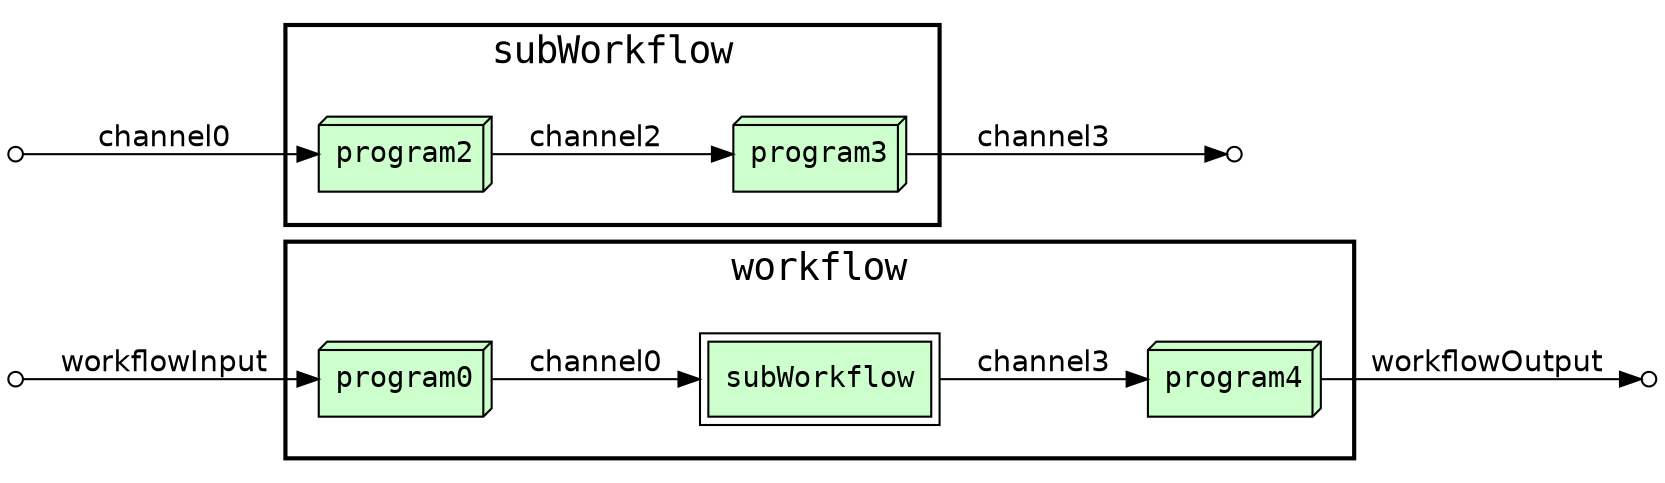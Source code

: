 digraph Workflow {
rankdir=LR
graph[fontname=Courier]
edge[fontname=Helvetica]
node[fontname=Courier]
node[shape=circle style="filled" fillcolor="#FFFFFF" peripheries=1 label="" width=0.1]
node1
node2
subgraph cluster0 {
label="workflow"
penwidth=2
fontsize=18
subgraph cluster1 {
label=""
color="white"
node[shape=box3d style="filled" fillcolor="#CCFFCC" peripheries=1 label="" width=0.1]
node3 [label="program0"]
node4 [label="program4"]
node[shape=box style="filled" fillcolor="#CCFFCC" peripheries=2 label="" width=0.1]
node[shape=box style="filled" fillcolor="#CCFFCC" peripheries=2 label="" width=0.1]
node5 [label="subWorkflow"]
}}
node4 -> node2 [label="workflowOutput"]
node1 -> node3 [label="workflowInput"]
node3 -> node5 [label="channel0"]
node5 -> node4 [label="channel3"]
node[shape=circle style="filled" fillcolor="#FFFFFF" peripheries=1 label="" width=0.1]
node6
node7
subgraph cluster2 {
label="subWorkflow"
penwidth=2
fontsize=18
subgraph cluster3 {
label=""
color="white"
node[shape=box3d style="filled" fillcolor="#CCFFCC" peripheries=1 label="" width=0.1]
node8 [label="program2"]
node9 [label="program3"]
node[shape=box style="filled" fillcolor="#CCFFCC" peripheries=2 label="" width=0.1]
}}
node9 -> node7 [label="channel3"]
node6 -> node8 [label="channel0"]
node8 -> node9 [label="channel2"]
}
